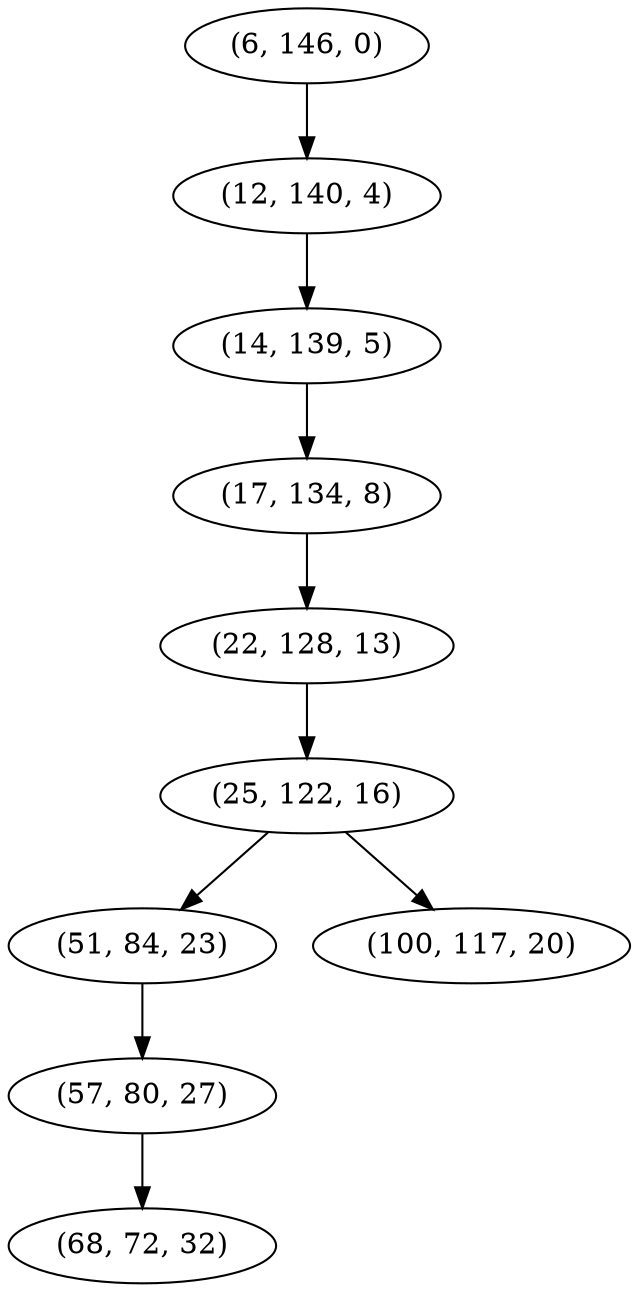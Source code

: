 digraph tree {
    "(6, 146, 0)";
    "(12, 140, 4)";
    "(14, 139, 5)";
    "(17, 134, 8)";
    "(22, 128, 13)";
    "(25, 122, 16)";
    "(51, 84, 23)";
    "(57, 80, 27)";
    "(68, 72, 32)";
    "(100, 117, 20)";
    "(6, 146, 0)" -> "(12, 140, 4)";
    "(12, 140, 4)" -> "(14, 139, 5)";
    "(14, 139, 5)" -> "(17, 134, 8)";
    "(17, 134, 8)" -> "(22, 128, 13)";
    "(22, 128, 13)" -> "(25, 122, 16)";
    "(25, 122, 16)" -> "(51, 84, 23)";
    "(25, 122, 16)" -> "(100, 117, 20)";
    "(51, 84, 23)" -> "(57, 80, 27)";
    "(57, 80, 27)" -> "(68, 72, 32)";
}
